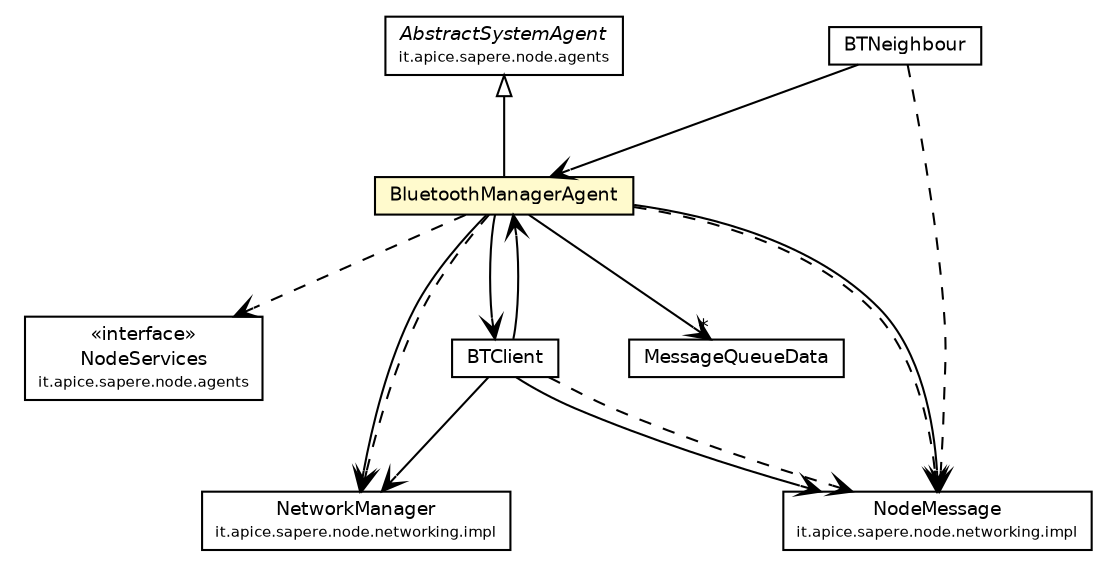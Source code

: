 #!/usr/local/bin/dot
#
# Class diagram 
# Generated by UmlGraph version 4.4 (http://www.spinellis.gr/sw/umlgraph)
#

digraph G {
	edge [fontname="Helvetica",fontsize=10,labelfontname="Helvetica",labelfontsize=10];
	node [fontname="Helvetica",fontsize=10,shape=plaintext];
	// it.apice.sapere.node.agents.NodeServices
	c61448 [label=<<table border="0" cellborder="1" cellspacing="0" cellpadding="2" port="p" href="../../../agents/NodeServices.html">
		<tr><td><table border="0" cellspacing="0" cellpadding="1">
			<tr><td> &laquo;interface&raquo; </td></tr>
			<tr><td> NodeServices </td></tr>
			<tr><td><font point-size="7.0"> it.apice.sapere.node.agents </font></td></tr>
		</table></td></tr>
		</table>>, fontname="Helvetica", fontcolor="black", fontsize=9.0];
	// it.apice.sapere.node.agents.AbstractSystemAgent
	c61450 [label=<<table border="0" cellborder="1" cellspacing="0" cellpadding="2" port="p" href="../../../agents/AbstractSystemAgent.html">
		<tr><td><table border="0" cellspacing="0" cellpadding="1">
			<tr><td><font face="Helvetica-Oblique"> AbstractSystemAgent </font></td></tr>
			<tr><td><font point-size="7.0"> it.apice.sapere.node.agents </font></td></tr>
		</table></td></tr>
		</table>>, fontname="Helvetica", fontcolor="black", fontsize=9.0];
	// it.apice.sapere.node.networking.bluetooth.impl.BTNeighbour
	c61463 [label=<<table border="0" cellborder="1" cellspacing="0" cellpadding="2" port="p" href="./BTNeighbour.html">
		<tr><td><table border="0" cellspacing="0" cellpadding="1">
			<tr><td> BTNeighbour </td></tr>
		</table></td></tr>
		</table>>, fontname="Helvetica", fontcolor="black", fontsize=9.0];
	// it.apice.sapere.node.networking.bluetooth.impl.BTClient
	c61464 [label=<<table border="0" cellborder="1" cellspacing="0" cellpadding="2" port="p" href="./BTClient.html">
		<tr><td><table border="0" cellspacing="0" cellpadding="1">
			<tr><td> BTClient </td></tr>
		</table></td></tr>
		</table>>, fontname="Helvetica", fontcolor="black", fontsize=9.0];
	// it.apice.sapere.node.networking.bluetooth.impl.BluetoothManagerAgent
	c61465 [label=<<table border="0" cellborder="1" cellspacing="0" cellpadding="2" port="p" bgcolor="lemonChiffon" href="./BluetoothManagerAgent.html">
		<tr><td><table border="0" cellspacing="0" cellpadding="1">
			<tr><td> BluetoothManagerAgent </td></tr>
		</table></td></tr>
		</table>>, fontname="Helvetica", fontcolor="black", fontsize=9.0];
	// it.apice.sapere.node.networking.impl.NodeMessage
	c61472 [label=<<table border="0" cellborder="1" cellspacing="0" cellpadding="2" port="p" href="../../impl/NodeMessage.html">
		<tr><td><table border="0" cellspacing="0" cellpadding="1">
			<tr><td> NodeMessage </td></tr>
			<tr><td><font point-size="7.0"> it.apice.sapere.node.networking.impl </font></td></tr>
		</table></td></tr>
		</table>>, fontname="Helvetica", fontcolor="black", fontsize=9.0];
	// it.apice.sapere.node.networking.impl.NetworkManager
	c61473 [label=<<table border="0" cellborder="1" cellspacing="0" cellpadding="2" port="p" href="../../impl/NetworkManager.html">
		<tr><td><table border="0" cellspacing="0" cellpadding="1">
			<tr><td> NetworkManager </td></tr>
			<tr><td><font point-size="7.0"> it.apice.sapere.node.networking.impl </font></td></tr>
		</table></td></tr>
		</table>>, fontname="Helvetica", fontcolor="black", fontsize=9.0];
	//it.apice.sapere.node.networking.bluetooth.impl.BluetoothManagerAgent extends it.apice.sapere.node.agents.AbstractSystemAgent
	c61450:p -> c61465:p [dir=back,arrowtail=empty];
	// it.apice.sapere.node.networking.bluetooth.impl.BTNeighbour NAVASSOC it.apice.sapere.node.networking.bluetooth.impl.BluetoothManagerAgent
	c61463:p -> c61465:p [taillabel="", label="", headlabel="", fontname="Helvetica", fontcolor="black", fontsize=10.0, color="black", arrowhead=open];
	// it.apice.sapere.node.networking.bluetooth.impl.BTClient NAVASSOC it.apice.sapere.node.networking.impl.NodeMessage
	c61464:p -> c61472:p [taillabel="", label="", headlabel="", fontname="Helvetica", fontcolor="black", fontsize=10.0, color="black", arrowhead=open];
	// it.apice.sapere.node.networking.bluetooth.impl.BTClient NAVASSOC it.apice.sapere.node.networking.bluetooth.impl.BluetoothManagerAgent
	c61464:p -> c61465:p [taillabel="", label="", headlabel="", fontname="Helvetica", fontcolor="black", fontsize=10.0, color="black", arrowhead=open];
	// it.apice.sapere.node.networking.bluetooth.impl.BTClient NAVASSOC it.apice.sapere.node.networking.impl.NetworkManager
	c61464:p -> c61473:p [taillabel="", label="", headlabel="", fontname="Helvetica", fontcolor="black", fontsize=10.0, color="black", arrowhead=open];
	// it.apice.sapere.node.networking.bluetooth.impl.BluetoothManagerAgent NAVASSOC it.apice.sapere.node.networking.bluetooth.impl.BluetoothManagerAgent.MessageQueueData
	c61465:p -> c61493:p [taillabel="", label="", headlabel="*", fontname="Helvetica", fontcolor="black", fontsize=10.0, color="black", arrowhead=open];
	// it.apice.sapere.node.networking.bluetooth.impl.BluetoothManagerAgent NAVASSOC it.apice.sapere.node.networking.bluetooth.impl.BTClient
	c61465:p -> c61464:p [taillabel="", label="", headlabel="", fontname="Helvetica", fontcolor="black", fontsize=10.0, color="black", arrowhead=open];
	// it.apice.sapere.node.networking.bluetooth.impl.BluetoothManagerAgent NAVASSOC it.apice.sapere.node.networking.impl.NetworkManager
	c61465:p -> c61473:p [taillabel="", label="", headlabel="", fontname="Helvetica", fontcolor="black", fontsize=10.0, color="black", arrowhead=open];
	// it.apice.sapere.node.networking.bluetooth.impl.BluetoothManagerAgent NAVASSOC it.apice.sapere.node.networking.impl.NodeMessage
	c61465:p -> c61472:p [taillabel="", label="", headlabel="", fontname="Helvetica", fontcolor="black", fontsize=10.0, color="black", arrowhead=open];
	// it.apice.sapere.node.networking.bluetooth.impl.BTNeighbour DEPEND it.apice.sapere.node.networking.impl.NodeMessage
	c61463:p -> c61472:p [taillabel="", label="", headlabel="", fontname="Helvetica", fontcolor="black", fontsize=10.0, color="black", arrowhead=open, style=dashed];
	// it.apice.sapere.node.networking.bluetooth.impl.BTClient DEPEND it.apice.sapere.node.networking.impl.NodeMessage
	c61464:p -> c61472:p [taillabel="", label="", headlabel="", fontname="Helvetica", fontcolor="black", fontsize=10.0, color="black", arrowhead=open, style=dashed];
	// it.apice.sapere.node.networking.bluetooth.impl.BluetoothManagerAgent DEPEND it.apice.sapere.node.agents.NodeServices
	c61465:p -> c61448:p [taillabel="", label="", headlabel="", fontname="Helvetica", fontcolor="black", fontsize=10.0, color="black", arrowhead=open, style=dashed];
	// it.apice.sapere.node.networking.bluetooth.impl.BluetoothManagerAgent DEPEND it.apice.sapere.node.networking.impl.NodeMessage
	c61465:p -> c61472:p [taillabel="", label="", headlabel="", fontname="Helvetica", fontcolor="black", fontsize=10.0, color="black", arrowhead=open, style=dashed];
	// it.apice.sapere.node.networking.bluetooth.impl.BluetoothManagerAgent DEPEND it.apice.sapere.node.networking.impl.NetworkManager
	c61465:p -> c61473:p [taillabel="", label="", headlabel="", fontname="Helvetica", fontcolor="black", fontsize=10.0, color="black", arrowhead=open, style=dashed];
	// it.apice.sapere.node.networking.bluetooth.impl.BluetoothManagerAgent.MessageQueueData
	c61493 [label=<<table border="0" cellborder="1" cellspacing="0" cellpadding="2" port="p" href="http://java.sun.com/j2se/1.4.2/docs/api/it/apice/sapere/node/networking/bluetooth/impl/BluetoothManagerAgent/MessageQueueData.html">
		<tr><td><table border="0" cellspacing="0" cellpadding="1">
			<tr><td> MessageQueueData </td></tr>
		</table></td></tr>
		</table>>, fontname="Helvetica", fontcolor="black", fontsize=9.0];
}

